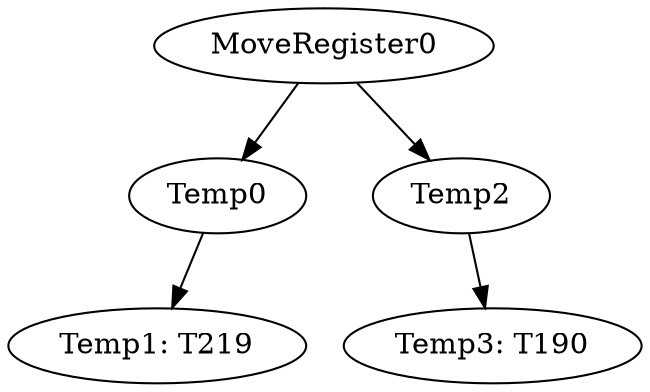 digraph {
	ordering = out;
	MoveRegister0 -> Temp0;
	MoveRegister0 -> Temp2;
	Temp2 -> "Temp3: T190";
	Temp0 -> "Temp1: T219";
}

